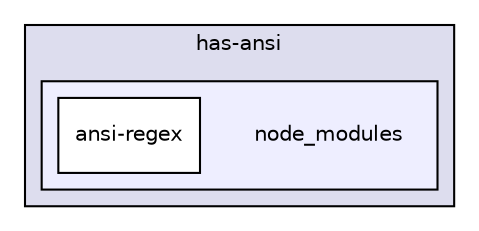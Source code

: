 digraph "gulp-src/node_modules/gulp/node_modules/chalk/node_modules/has-ansi/node_modules" {
  compound=true
  node [ fontsize="10", fontname="Helvetica"];
  edge [ labelfontsize="10", labelfontname="Helvetica"];
  subgraph clusterdir_13a577b13a85a6e28a7f1555f6bd9bd9 {
    graph [ bgcolor="#ddddee", pencolor="black", label="has-ansi" fontname="Helvetica", fontsize="10", URL="dir_13a577b13a85a6e28a7f1555f6bd9bd9.html"]
  subgraph clusterdir_12918d4e0bc2f2c66376282764669135 {
    graph [ bgcolor="#eeeeff", pencolor="black", label="" URL="dir_12918d4e0bc2f2c66376282764669135.html"];
    dir_12918d4e0bc2f2c66376282764669135 [shape=plaintext label="node_modules"];
    dir_44ab04172ccaacfe8d52e0d63f41f590 [shape=box label="ansi-regex" color="black" fillcolor="white" style="filled" URL="dir_44ab04172ccaacfe8d52e0d63f41f590.html"];
  }
  }
}
